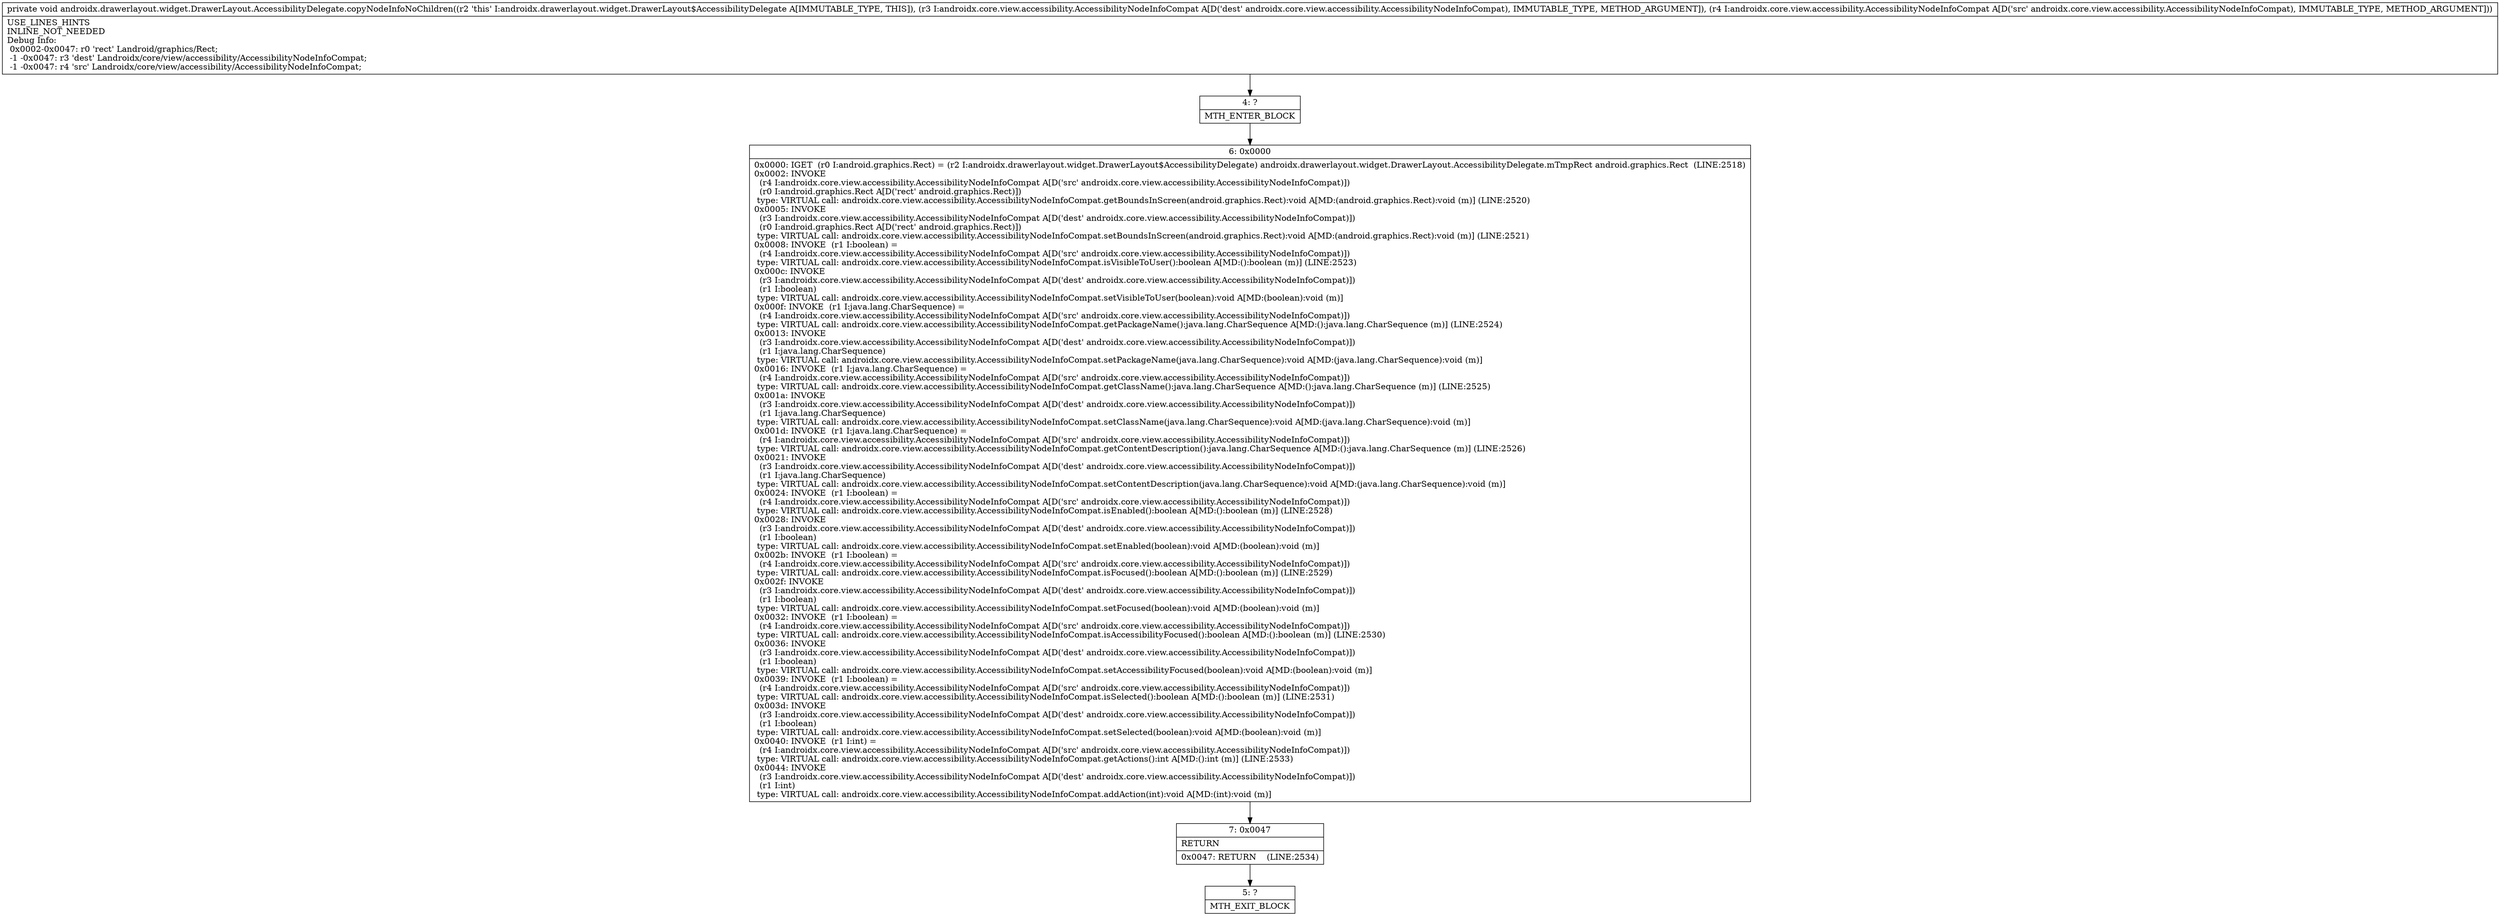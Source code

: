 digraph "CFG forandroidx.drawerlayout.widget.DrawerLayout.AccessibilityDelegate.copyNodeInfoNoChildren(Landroidx\/core\/view\/accessibility\/AccessibilityNodeInfoCompat;Landroidx\/core\/view\/accessibility\/AccessibilityNodeInfoCompat;)V" {
Node_4 [shape=record,label="{4\:\ ?|MTH_ENTER_BLOCK\l}"];
Node_6 [shape=record,label="{6\:\ 0x0000|0x0000: IGET  (r0 I:android.graphics.Rect) = (r2 I:androidx.drawerlayout.widget.DrawerLayout$AccessibilityDelegate) androidx.drawerlayout.widget.DrawerLayout.AccessibilityDelegate.mTmpRect android.graphics.Rect  (LINE:2518)\l0x0002: INVOKE  \l  (r4 I:androidx.core.view.accessibility.AccessibilityNodeInfoCompat A[D('src' androidx.core.view.accessibility.AccessibilityNodeInfoCompat)])\l  (r0 I:android.graphics.Rect A[D('rect' android.graphics.Rect)])\l type: VIRTUAL call: androidx.core.view.accessibility.AccessibilityNodeInfoCompat.getBoundsInScreen(android.graphics.Rect):void A[MD:(android.graphics.Rect):void (m)] (LINE:2520)\l0x0005: INVOKE  \l  (r3 I:androidx.core.view.accessibility.AccessibilityNodeInfoCompat A[D('dest' androidx.core.view.accessibility.AccessibilityNodeInfoCompat)])\l  (r0 I:android.graphics.Rect A[D('rect' android.graphics.Rect)])\l type: VIRTUAL call: androidx.core.view.accessibility.AccessibilityNodeInfoCompat.setBoundsInScreen(android.graphics.Rect):void A[MD:(android.graphics.Rect):void (m)] (LINE:2521)\l0x0008: INVOKE  (r1 I:boolean) = \l  (r4 I:androidx.core.view.accessibility.AccessibilityNodeInfoCompat A[D('src' androidx.core.view.accessibility.AccessibilityNodeInfoCompat)])\l type: VIRTUAL call: androidx.core.view.accessibility.AccessibilityNodeInfoCompat.isVisibleToUser():boolean A[MD:():boolean (m)] (LINE:2523)\l0x000c: INVOKE  \l  (r3 I:androidx.core.view.accessibility.AccessibilityNodeInfoCompat A[D('dest' androidx.core.view.accessibility.AccessibilityNodeInfoCompat)])\l  (r1 I:boolean)\l type: VIRTUAL call: androidx.core.view.accessibility.AccessibilityNodeInfoCompat.setVisibleToUser(boolean):void A[MD:(boolean):void (m)]\l0x000f: INVOKE  (r1 I:java.lang.CharSequence) = \l  (r4 I:androidx.core.view.accessibility.AccessibilityNodeInfoCompat A[D('src' androidx.core.view.accessibility.AccessibilityNodeInfoCompat)])\l type: VIRTUAL call: androidx.core.view.accessibility.AccessibilityNodeInfoCompat.getPackageName():java.lang.CharSequence A[MD:():java.lang.CharSequence (m)] (LINE:2524)\l0x0013: INVOKE  \l  (r3 I:androidx.core.view.accessibility.AccessibilityNodeInfoCompat A[D('dest' androidx.core.view.accessibility.AccessibilityNodeInfoCompat)])\l  (r1 I:java.lang.CharSequence)\l type: VIRTUAL call: androidx.core.view.accessibility.AccessibilityNodeInfoCompat.setPackageName(java.lang.CharSequence):void A[MD:(java.lang.CharSequence):void (m)]\l0x0016: INVOKE  (r1 I:java.lang.CharSequence) = \l  (r4 I:androidx.core.view.accessibility.AccessibilityNodeInfoCompat A[D('src' androidx.core.view.accessibility.AccessibilityNodeInfoCompat)])\l type: VIRTUAL call: androidx.core.view.accessibility.AccessibilityNodeInfoCompat.getClassName():java.lang.CharSequence A[MD:():java.lang.CharSequence (m)] (LINE:2525)\l0x001a: INVOKE  \l  (r3 I:androidx.core.view.accessibility.AccessibilityNodeInfoCompat A[D('dest' androidx.core.view.accessibility.AccessibilityNodeInfoCompat)])\l  (r1 I:java.lang.CharSequence)\l type: VIRTUAL call: androidx.core.view.accessibility.AccessibilityNodeInfoCompat.setClassName(java.lang.CharSequence):void A[MD:(java.lang.CharSequence):void (m)]\l0x001d: INVOKE  (r1 I:java.lang.CharSequence) = \l  (r4 I:androidx.core.view.accessibility.AccessibilityNodeInfoCompat A[D('src' androidx.core.view.accessibility.AccessibilityNodeInfoCompat)])\l type: VIRTUAL call: androidx.core.view.accessibility.AccessibilityNodeInfoCompat.getContentDescription():java.lang.CharSequence A[MD:():java.lang.CharSequence (m)] (LINE:2526)\l0x0021: INVOKE  \l  (r3 I:androidx.core.view.accessibility.AccessibilityNodeInfoCompat A[D('dest' androidx.core.view.accessibility.AccessibilityNodeInfoCompat)])\l  (r1 I:java.lang.CharSequence)\l type: VIRTUAL call: androidx.core.view.accessibility.AccessibilityNodeInfoCompat.setContentDescription(java.lang.CharSequence):void A[MD:(java.lang.CharSequence):void (m)]\l0x0024: INVOKE  (r1 I:boolean) = \l  (r4 I:androidx.core.view.accessibility.AccessibilityNodeInfoCompat A[D('src' androidx.core.view.accessibility.AccessibilityNodeInfoCompat)])\l type: VIRTUAL call: androidx.core.view.accessibility.AccessibilityNodeInfoCompat.isEnabled():boolean A[MD:():boolean (m)] (LINE:2528)\l0x0028: INVOKE  \l  (r3 I:androidx.core.view.accessibility.AccessibilityNodeInfoCompat A[D('dest' androidx.core.view.accessibility.AccessibilityNodeInfoCompat)])\l  (r1 I:boolean)\l type: VIRTUAL call: androidx.core.view.accessibility.AccessibilityNodeInfoCompat.setEnabled(boolean):void A[MD:(boolean):void (m)]\l0x002b: INVOKE  (r1 I:boolean) = \l  (r4 I:androidx.core.view.accessibility.AccessibilityNodeInfoCompat A[D('src' androidx.core.view.accessibility.AccessibilityNodeInfoCompat)])\l type: VIRTUAL call: androidx.core.view.accessibility.AccessibilityNodeInfoCompat.isFocused():boolean A[MD:():boolean (m)] (LINE:2529)\l0x002f: INVOKE  \l  (r3 I:androidx.core.view.accessibility.AccessibilityNodeInfoCompat A[D('dest' androidx.core.view.accessibility.AccessibilityNodeInfoCompat)])\l  (r1 I:boolean)\l type: VIRTUAL call: androidx.core.view.accessibility.AccessibilityNodeInfoCompat.setFocused(boolean):void A[MD:(boolean):void (m)]\l0x0032: INVOKE  (r1 I:boolean) = \l  (r4 I:androidx.core.view.accessibility.AccessibilityNodeInfoCompat A[D('src' androidx.core.view.accessibility.AccessibilityNodeInfoCompat)])\l type: VIRTUAL call: androidx.core.view.accessibility.AccessibilityNodeInfoCompat.isAccessibilityFocused():boolean A[MD:():boolean (m)] (LINE:2530)\l0x0036: INVOKE  \l  (r3 I:androidx.core.view.accessibility.AccessibilityNodeInfoCompat A[D('dest' androidx.core.view.accessibility.AccessibilityNodeInfoCompat)])\l  (r1 I:boolean)\l type: VIRTUAL call: androidx.core.view.accessibility.AccessibilityNodeInfoCompat.setAccessibilityFocused(boolean):void A[MD:(boolean):void (m)]\l0x0039: INVOKE  (r1 I:boolean) = \l  (r4 I:androidx.core.view.accessibility.AccessibilityNodeInfoCompat A[D('src' androidx.core.view.accessibility.AccessibilityNodeInfoCompat)])\l type: VIRTUAL call: androidx.core.view.accessibility.AccessibilityNodeInfoCompat.isSelected():boolean A[MD:():boolean (m)] (LINE:2531)\l0x003d: INVOKE  \l  (r3 I:androidx.core.view.accessibility.AccessibilityNodeInfoCompat A[D('dest' androidx.core.view.accessibility.AccessibilityNodeInfoCompat)])\l  (r1 I:boolean)\l type: VIRTUAL call: androidx.core.view.accessibility.AccessibilityNodeInfoCompat.setSelected(boolean):void A[MD:(boolean):void (m)]\l0x0040: INVOKE  (r1 I:int) = \l  (r4 I:androidx.core.view.accessibility.AccessibilityNodeInfoCompat A[D('src' androidx.core.view.accessibility.AccessibilityNodeInfoCompat)])\l type: VIRTUAL call: androidx.core.view.accessibility.AccessibilityNodeInfoCompat.getActions():int A[MD:():int (m)] (LINE:2533)\l0x0044: INVOKE  \l  (r3 I:androidx.core.view.accessibility.AccessibilityNodeInfoCompat A[D('dest' androidx.core.view.accessibility.AccessibilityNodeInfoCompat)])\l  (r1 I:int)\l type: VIRTUAL call: androidx.core.view.accessibility.AccessibilityNodeInfoCompat.addAction(int):void A[MD:(int):void (m)]\l}"];
Node_7 [shape=record,label="{7\:\ 0x0047|RETURN\l|0x0047: RETURN    (LINE:2534)\l}"];
Node_5 [shape=record,label="{5\:\ ?|MTH_EXIT_BLOCK\l}"];
MethodNode[shape=record,label="{private void androidx.drawerlayout.widget.DrawerLayout.AccessibilityDelegate.copyNodeInfoNoChildren((r2 'this' I:androidx.drawerlayout.widget.DrawerLayout$AccessibilityDelegate A[IMMUTABLE_TYPE, THIS]), (r3 I:androidx.core.view.accessibility.AccessibilityNodeInfoCompat A[D('dest' androidx.core.view.accessibility.AccessibilityNodeInfoCompat), IMMUTABLE_TYPE, METHOD_ARGUMENT]), (r4 I:androidx.core.view.accessibility.AccessibilityNodeInfoCompat A[D('src' androidx.core.view.accessibility.AccessibilityNodeInfoCompat), IMMUTABLE_TYPE, METHOD_ARGUMENT]))  | USE_LINES_HINTS\lINLINE_NOT_NEEDED\lDebug Info:\l  0x0002\-0x0047: r0 'rect' Landroid\/graphics\/Rect;\l  \-1 \-0x0047: r3 'dest' Landroidx\/core\/view\/accessibility\/AccessibilityNodeInfoCompat;\l  \-1 \-0x0047: r4 'src' Landroidx\/core\/view\/accessibility\/AccessibilityNodeInfoCompat;\l}"];
MethodNode -> Node_4;Node_4 -> Node_6;
Node_6 -> Node_7;
Node_7 -> Node_5;
}

